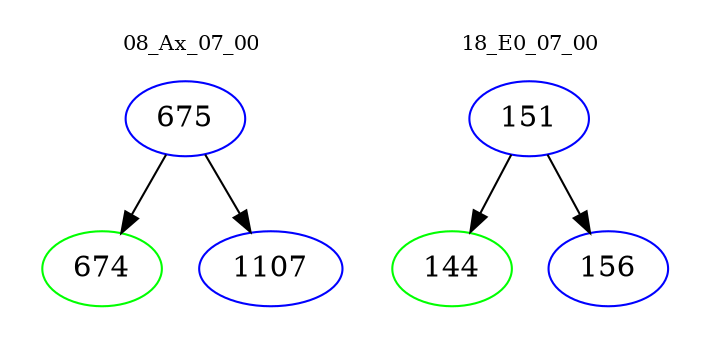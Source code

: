 digraph{
subgraph cluster_0 {
color = white
label = "08_Ax_07_00";
fontsize=10;
T0_675 [label="675", color="blue"]
T0_675 -> T0_674 [color="black"]
T0_674 [label="674", color="green"]
T0_675 -> T0_1107 [color="black"]
T0_1107 [label="1107", color="blue"]
}
subgraph cluster_1 {
color = white
label = "18_E0_07_00";
fontsize=10;
T1_151 [label="151", color="blue"]
T1_151 -> T1_144 [color="black"]
T1_144 [label="144", color="green"]
T1_151 -> T1_156 [color="black"]
T1_156 [label="156", color="blue"]
}
}
